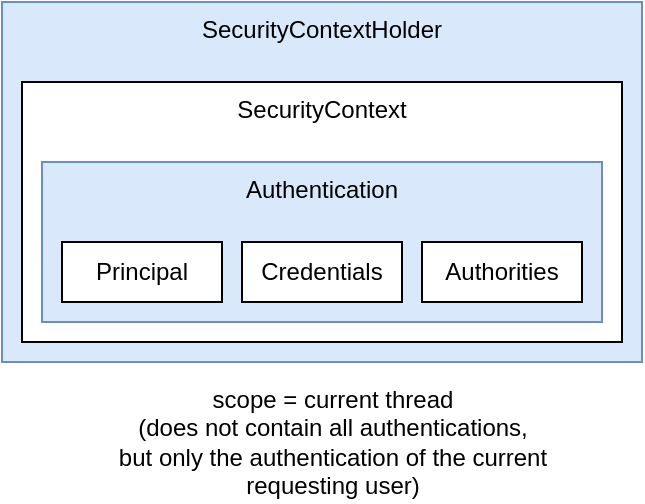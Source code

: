 <mxfile version="12.9.14" type="device"><diagram id="qSygApbNRMhxTAtZ4neo" name="Page-1"><mxGraphModel dx="892" dy="471" grid="1" gridSize="10" guides="1" tooltips="1" connect="1" arrows="1" fold="1" page="1" pageScale="1" pageWidth="827" pageHeight="1169" math="0" shadow="0"><root><mxCell id="0"/><mxCell id="1" parent="0"/><mxCell id="Yy3j5YvTWDzJUW2Ad8-l-1" value="SecurityContextHolder" style="rounded=0;whiteSpace=wrap;html=1;verticalAlign=top;fillColor=#dae8fc;strokeColor=#6c8ebf;" vertex="1" parent="1"><mxGeometry x="240" y="280" width="320" height="180" as="geometry"/></mxCell><mxCell id="Yy3j5YvTWDzJUW2Ad8-l-2" value="SecurityContext" style="rounded=0;whiteSpace=wrap;html=1;verticalAlign=top;" vertex="1" parent="1"><mxGeometry x="250" y="320" width="300" height="130" as="geometry"/></mxCell><mxCell id="Yy3j5YvTWDzJUW2Ad8-l-3" value="Authentication" style="rounded=0;whiteSpace=wrap;html=1;verticalAlign=top;fillColor=#dae8fc;strokeColor=#6c8ebf;" vertex="1" parent="1"><mxGeometry x="260" y="360" width="280" height="80" as="geometry"/></mxCell><mxCell id="Yy3j5YvTWDzJUW2Ad8-l-4" value="Principal" style="rounded=0;whiteSpace=wrap;html=1;" vertex="1" parent="1"><mxGeometry x="270" y="400" width="80" height="30" as="geometry"/></mxCell><mxCell id="Yy3j5YvTWDzJUW2Ad8-l-5" value="Credentials" style="rounded=0;whiteSpace=wrap;html=1;" vertex="1" parent="1"><mxGeometry x="360" y="400" width="80" height="30" as="geometry"/></mxCell><mxCell id="Yy3j5YvTWDzJUW2Ad8-l-6" value="Authorities" style="rounded=0;whiteSpace=wrap;html=1;" vertex="1" parent="1"><mxGeometry x="450" y="400" width="80" height="30" as="geometry"/></mxCell><mxCell id="Yy3j5YvTWDzJUW2Ad8-l-7" value="scope = current thread&lt;br&gt;(does not contain all authentications,&lt;br&gt;but only the authentication of the current&lt;br&gt;requesting user)" style="text;html=1;align=center;verticalAlign=middle;resizable=0;points=[];autosize=1;" vertex="1" parent="1"><mxGeometry x="290" y="470" width="230" height="60" as="geometry"/></mxCell></root></mxGraphModel></diagram></mxfile>
